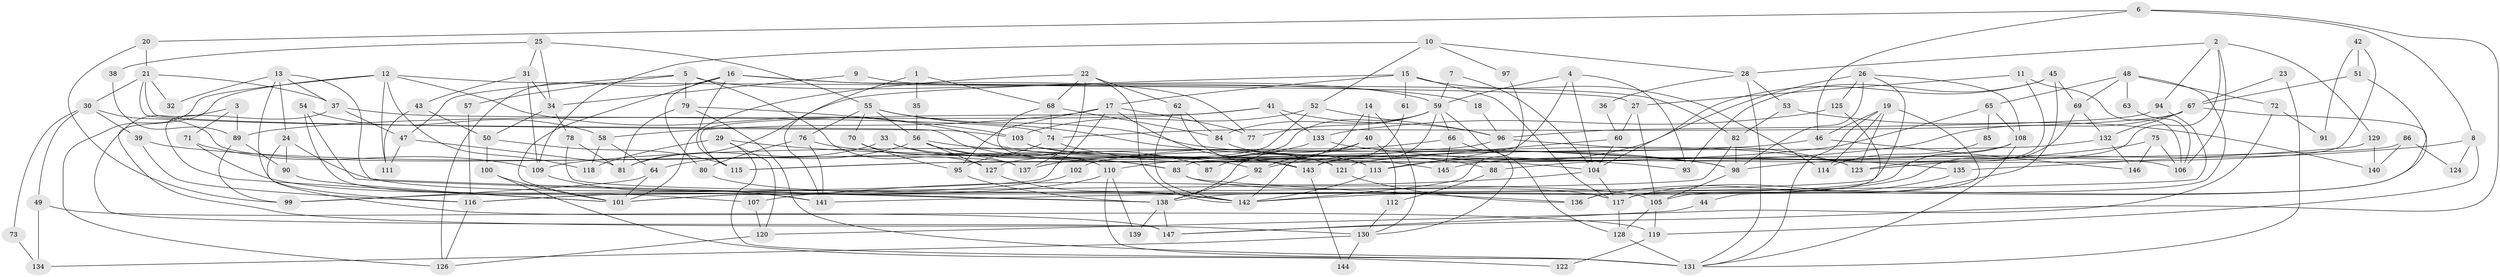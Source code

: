 // Generated by graph-tools (version 1.1) at 2025/15/03/09/25 04:15:01]
// undirected, 147 vertices, 294 edges
graph export_dot {
graph [start="1"]
  node [color=gray90,style=filled];
  1;
  2;
  3;
  4;
  5;
  6;
  7;
  8;
  9;
  10;
  11;
  12;
  13;
  14;
  15;
  16;
  17;
  18;
  19;
  20;
  21;
  22;
  23;
  24;
  25;
  26;
  27;
  28;
  29;
  30;
  31;
  32;
  33;
  34;
  35;
  36;
  37;
  38;
  39;
  40;
  41;
  42;
  43;
  44;
  45;
  46;
  47;
  48;
  49;
  50;
  51;
  52;
  53;
  54;
  55;
  56;
  57;
  58;
  59;
  60;
  61;
  62;
  63;
  64;
  65;
  66;
  67;
  68;
  69;
  70;
  71;
  72;
  73;
  74;
  75;
  76;
  77;
  78;
  79;
  80;
  81;
  82;
  83;
  84;
  85;
  86;
  87;
  88;
  89;
  90;
  91;
  92;
  93;
  94;
  95;
  96;
  97;
  98;
  99;
  100;
  101;
  102;
  103;
  104;
  105;
  106;
  107;
  108;
  109;
  110;
  111;
  112;
  113;
  114;
  115;
  116;
  117;
  118;
  119;
  120;
  121;
  122;
  123;
  124;
  125;
  126;
  127;
  128;
  129;
  130;
  131;
  132;
  133;
  134;
  135;
  136;
  137;
  138;
  139;
  140;
  141;
  142;
  143;
  144;
  145;
  146;
  147;
  1 -- 68;
  1 -- 141;
  1 -- 35;
  2 -- 106;
  2 -- 123;
  2 -- 28;
  2 -- 94;
  2 -- 129;
  3 -- 71;
  3 -- 147;
  3 -- 89;
  4 -- 93;
  4 -- 113;
  4 -- 59;
  4 -- 104;
  5 -- 59;
  5 -- 127;
  5 -- 47;
  5 -- 57;
  5 -- 79;
  6 -- 20;
  6 -- 8;
  6 -- 46;
  6 -- 147;
  7 -- 59;
  7 -- 104;
  8 -- 119;
  8 -- 98;
  8 -- 124;
  9 -- 82;
  9 -- 34;
  10 -- 28;
  10 -- 109;
  10 -- 52;
  10 -- 97;
  11 -- 27;
  11 -- 123;
  11 -- 106;
  12 -- 123;
  12 -- 130;
  12 -- 27;
  12 -- 111;
  12 -- 118;
  12 -- 126;
  13 -- 116;
  13 -- 37;
  13 -- 24;
  13 -- 32;
  13 -- 138;
  14 -- 40;
  14 -- 130;
  14 -- 87;
  15 -- 81;
  15 -- 117;
  15 -- 17;
  15 -- 61;
  15 -- 114;
  16 -- 101;
  16 -- 77;
  16 -- 18;
  16 -- 80;
  16 -- 115;
  16 -- 126;
  17 -- 99;
  17 -- 58;
  17 -- 77;
  17 -- 95;
  17 -- 143;
  18 -- 96;
  19 -- 131;
  19 -- 46;
  19 -- 44;
  19 -- 114;
  19 -- 123;
  20 -- 21;
  20 -- 99;
  21 -- 30;
  21 -- 103;
  21 -- 32;
  21 -- 37;
  21 -- 121;
  22 -- 62;
  22 -- 137;
  22 -- 68;
  22 -- 101;
  22 -- 142;
  23 -- 131;
  23 -- 67;
  24 -- 105;
  24 -- 90;
  24 -- 119;
  25 -- 31;
  25 -- 55;
  25 -- 34;
  25 -- 38;
  26 -- 104;
  26 -- 98;
  26 -- 101;
  26 -- 108;
  26 -- 125;
  27 -- 60;
  27 -- 105;
  28 -- 131;
  28 -- 36;
  28 -- 53;
  29 -- 83;
  29 -- 131;
  29 -- 118;
  29 -- 120;
  30 -- 137;
  30 -- 39;
  30 -- 49;
  30 -- 73;
  31 -- 34;
  31 -- 43;
  31 -- 109;
  33 -- 143;
  33 -- 81;
  33 -- 110;
  34 -- 78;
  34 -- 50;
  35 -- 56;
  36 -- 60;
  37 -- 101;
  37 -- 47;
  37 -- 74;
  38 -- 89;
  39 -- 116;
  39 -- 98;
  40 -- 138;
  40 -- 92;
  40 -- 112;
  41 -- 96;
  41 -- 89;
  41 -- 115;
  41 -- 133;
  42 -- 83;
  42 -- 51;
  42 -- 91;
  43 -- 111;
  43 -- 50;
  44 -- 147;
  45 -- 113;
  45 -- 69;
  45 -- 93;
  45 -- 117;
  46 -- 109;
  46 -- 146;
  47 -- 81;
  47 -- 111;
  48 -- 65;
  48 -- 117;
  48 -- 63;
  48 -- 69;
  48 -- 72;
  49 -- 147;
  49 -- 134;
  50 -- 115;
  50 -- 100;
  51 -- 67;
  51 -- 117;
  52 -- 127;
  52 -- 96;
  52 -- 103;
  53 -- 82;
  53 -- 140;
  54 -- 58;
  54 -- 138;
  54 -- 141;
  55 -- 104;
  55 -- 76;
  55 -- 56;
  55 -- 70;
  55 -- 98;
  56 -- 64;
  56 -- 83;
  56 -- 87;
  56 -- 93;
  56 -- 127;
  57 -- 116;
  58 -- 118;
  58 -- 64;
  59 -- 128;
  59 -- 66;
  59 -- 77;
  59 -- 84;
  59 -- 137;
  59 -- 143;
  60 -- 121;
  60 -- 104;
  61 -- 142;
  62 -- 121;
  62 -- 84;
  62 -- 142;
  63 -- 106;
  64 -- 101;
  64 -- 99;
  65 -- 108;
  65 -- 115;
  65 -- 85;
  66 -- 110;
  66 -- 130;
  66 -- 145;
  67 -- 74;
  67 -- 132;
  67 -- 92;
  67 -- 105;
  68 -- 84;
  68 -- 74;
  68 -- 113;
  69 -- 142;
  69 -- 132;
  70 -- 95;
  70 -- 137;
  71 -- 109;
  71 -- 107;
  72 -- 120;
  72 -- 91;
  73 -- 134;
  74 -- 88;
  74 -- 95;
  75 -- 146;
  75 -- 106;
  75 -- 88;
  76 -- 92;
  76 -- 80;
  76 -- 141;
  78 -- 81;
  78 -- 117;
  79 -- 103;
  79 -- 81;
  79 -- 131;
  80 -- 142;
  82 -- 101;
  82 -- 98;
  83 -- 117;
  83 -- 136;
  84 -- 113;
  85 -- 114;
  86 -- 115;
  86 -- 140;
  86 -- 124;
  88 -- 112;
  89 -- 90;
  89 -- 99;
  90 -- 101;
  92 -- 138;
  94 -- 141;
  94 -- 96;
  95 -- 138;
  96 -- 102;
  96 -- 123;
  97 -- 142;
  98 -- 105;
  100 -- 101;
  100 -- 122;
  102 -- 116;
  103 -- 145;
  103 -- 106;
  104 -- 117;
  104 -- 107;
  105 -- 119;
  105 -- 128;
  107 -- 120;
  108 -- 138;
  108 -- 131;
  108 -- 145;
  109 -- 141;
  110 -- 131;
  110 -- 116;
  110 -- 139;
  112 -- 130;
  113 -- 142;
  116 -- 126;
  117 -- 128;
  119 -- 122;
  120 -- 126;
  121 -- 136;
  125 -- 133;
  125 -- 136;
  127 -- 142;
  128 -- 131;
  129 -- 135;
  129 -- 140;
  130 -- 134;
  130 -- 144;
  132 -- 143;
  132 -- 146;
  133 -- 137;
  133 -- 135;
  135 -- 136;
  138 -- 139;
  138 -- 147;
  143 -- 144;
}
